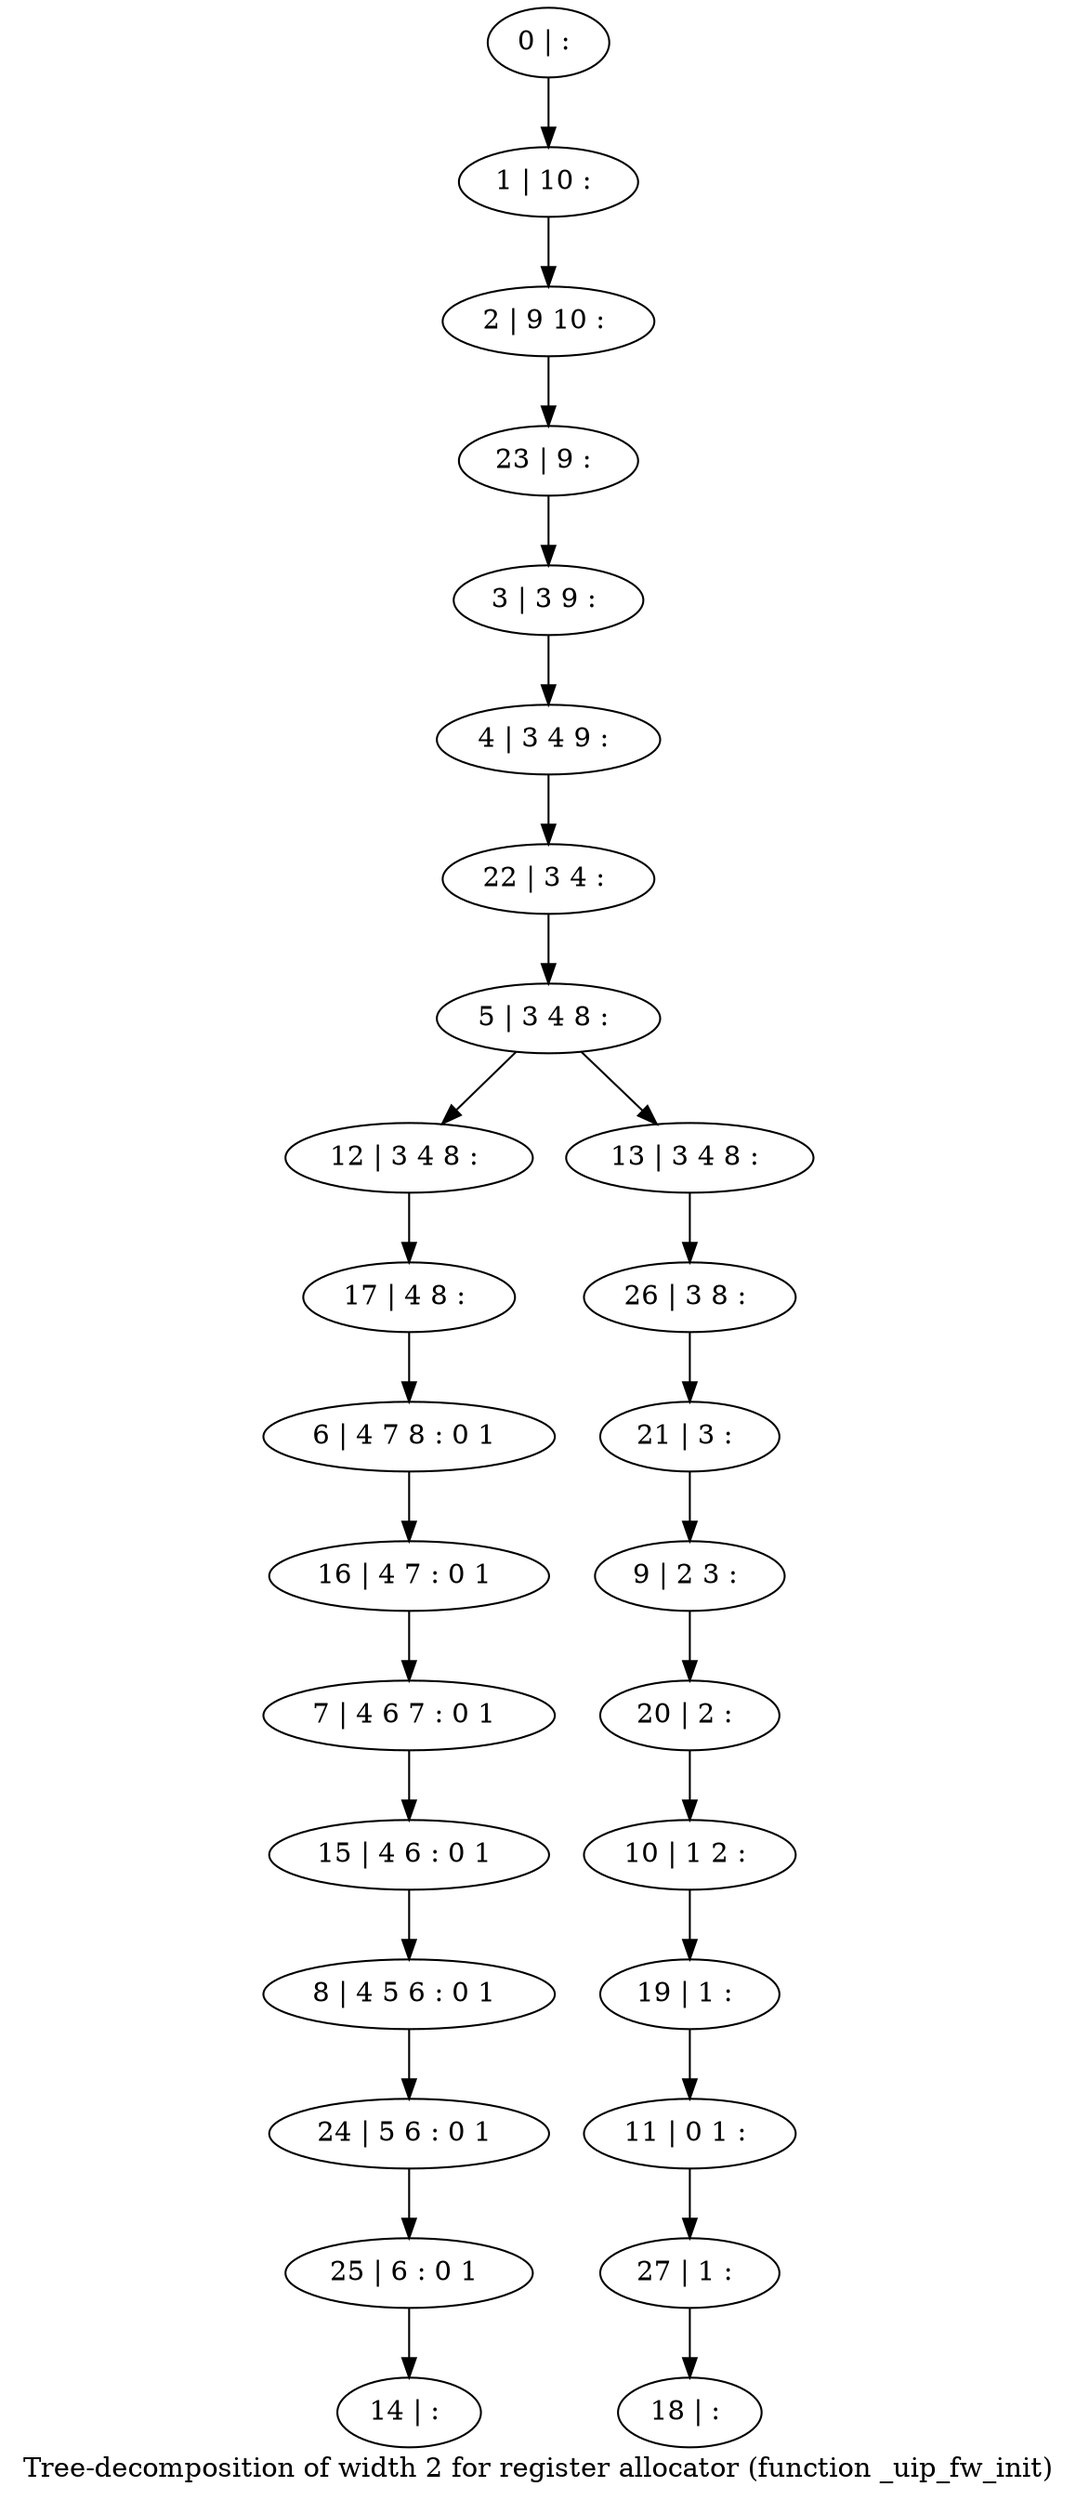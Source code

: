 digraph G {
graph [label="Tree-decomposition of width 2 for register allocator (function _uip_fw_init)"]
0[label="0 | : "];
1[label="1 | 10 : "];
2[label="2 | 9 10 : "];
3[label="3 | 3 9 : "];
4[label="4 | 3 4 9 : "];
5[label="5 | 3 4 8 : "];
6[label="6 | 4 7 8 : 0 1 "];
7[label="7 | 4 6 7 : 0 1 "];
8[label="8 | 4 5 6 : 0 1 "];
9[label="9 | 2 3 : "];
10[label="10 | 1 2 : "];
11[label="11 | 0 1 : "];
12[label="12 | 3 4 8 : "];
13[label="13 | 3 4 8 : "];
14[label="14 | : "];
15[label="15 | 4 6 : 0 1 "];
16[label="16 | 4 7 : 0 1 "];
17[label="17 | 4 8 : "];
18[label="18 | : "];
19[label="19 | 1 : "];
20[label="20 | 2 : "];
21[label="21 | 3 : "];
22[label="22 | 3 4 : "];
23[label="23 | 9 : "];
24[label="24 | 5 6 : 0 1 "];
25[label="25 | 6 : 0 1 "];
26[label="26 | 3 8 : "];
27[label="27 | 1 : "];
0->1 ;
1->2 ;
3->4 ;
5->12 ;
5->13 ;
15->8 ;
7->15 ;
16->7 ;
6->16 ;
17->6 ;
12->17 ;
19->11 ;
10->19 ;
20->10 ;
9->20 ;
21->9 ;
22->5 ;
4->22 ;
23->3 ;
2->23 ;
8->24 ;
25->14 ;
24->25 ;
26->21 ;
13->26 ;
27->18 ;
11->27 ;
}
